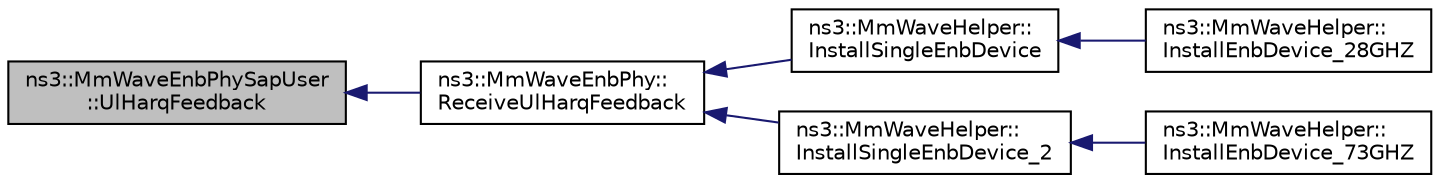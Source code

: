 digraph "ns3::MmWaveEnbPhySapUser::UlHarqFeedback"
{
  edge [fontname="Helvetica",fontsize="10",labelfontname="Helvetica",labelfontsize="10"];
  node [fontname="Helvetica",fontsize="10",shape=record];
  rankdir="LR";
  Node1 [label="ns3::MmWaveEnbPhySapUser\l::UlHarqFeedback",height=0.2,width=0.4,color="black", fillcolor="grey75", style="filled", fontcolor="black"];
  Node1 -> Node2 [dir="back",color="midnightblue",fontsize="10",style="solid"];
  Node2 [label="ns3::MmWaveEnbPhy::\lReceiveUlHarqFeedback",height=0.2,width=0.4,color="black", fillcolor="white", style="filled",URL="$d1/d58/classns3_1_1MmWaveEnbPhy.html#af4e7efb885e564c6a2f2b82303ef098a"];
  Node2 -> Node3 [dir="back",color="midnightblue",fontsize="10",style="solid"];
  Node3 [label="ns3::MmWaveHelper::\lInstallSingleEnbDevice",height=0.2,width=0.4,color="black", fillcolor="white", style="filled",URL="$dd/d6b/classns3_1_1MmWaveHelper.html#a3198d03edd662d9d9e46f5895f0217db"];
  Node3 -> Node4 [dir="back",color="midnightblue",fontsize="10",style="solid"];
  Node4 [label="ns3::MmWaveHelper::\lInstallEnbDevice_28GHZ",height=0.2,width=0.4,color="black", fillcolor="white", style="filled",URL="$dd/d6b/classns3_1_1MmWaveHelper.html#a3e0d0318741fcb8717b2db52bbe63d3c"];
  Node2 -> Node5 [dir="back",color="midnightblue",fontsize="10",style="solid"];
  Node5 [label="ns3::MmWaveHelper::\lInstallSingleEnbDevice_2",height=0.2,width=0.4,color="black", fillcolor="white", style="filled",URL="$dd/d6b/classns3_1_1MmWaveHelper.html#a9e8fdb55ce66ac62798d0707edb9d871"];
  Node5 -> Node6 [dir="back",color="midnightblue",fontsize="10",style="solid"];
  Node6 [label="ns3::MmWaveHelper::\lInstallEnbDevice_73GHZ",height=0.2,width=0.4,color="black", fillcolor="white", style="filled",URL="$dd/d6b/classns3_1_1MmWaveHelper.html#aab63ebad5509a2c9392d6de3668b0d09"];
}
